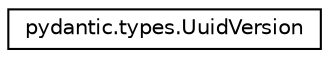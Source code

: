 digraph "Graphical Class Hierarchy"
{
 // LATEX_PDF_SIZE
  edge [fontname="Helvetica",fontsize="10",labelfontname="Helvetica",labelfontsize="10"];
  node [fontname="Helvetica",fontsize="10",shape=record];
  rankdir="LR";
  Node0 [label="pydantic.types.UuidVersion",height=0.2,width=0.4,color="black", fillcolor="white", style="filled",URL="$classpydantic_1_1types_1_1UuidVersion.html",tooltip=" "];
}
